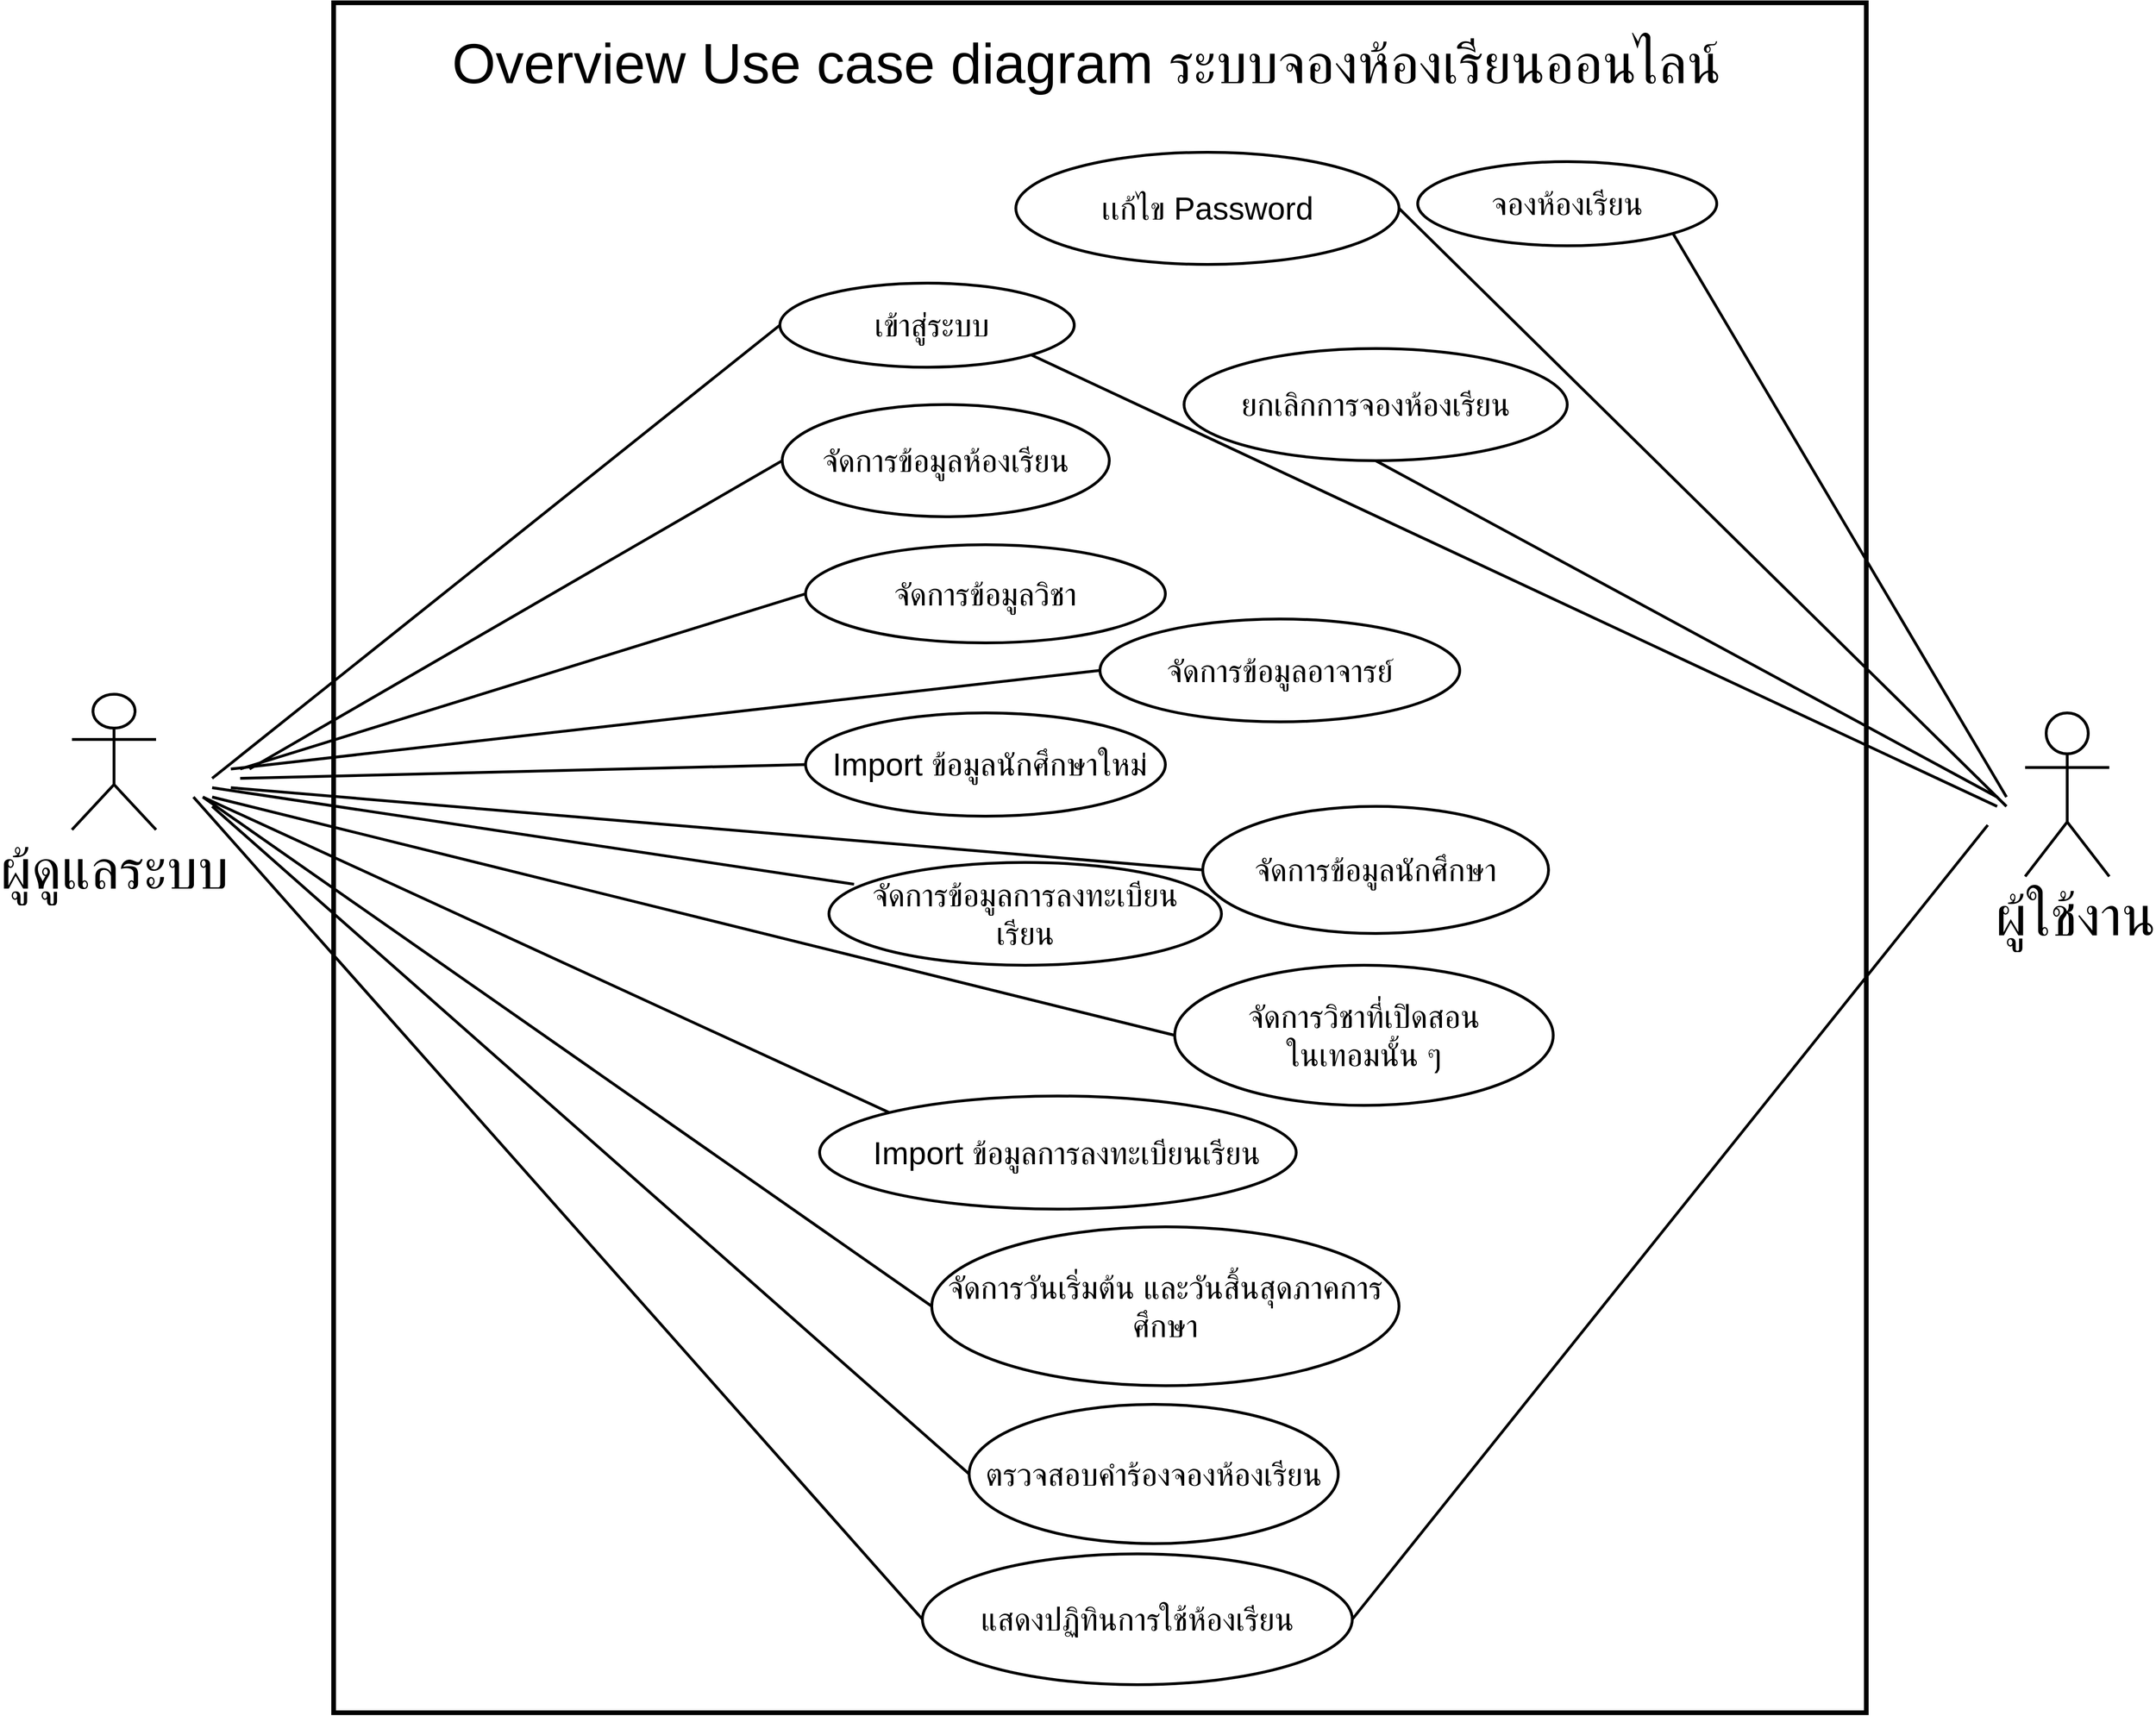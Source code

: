 <mxfile version="21.6.8" type="device">
  <diagram id="C5RBs43oDa-KdzZeNtuy" name="Page-1">
    <mxGraphModel dx="3148" dy="1738" grid="1" gridSize="10" guides="1" tooltips="1" connect="1" arrows="1" fold="1" page="1" pageScale="1" pageWidth="827" pageHeight="1169" math="0" shadow="0">
      <root>
        <mxCell id="WIyWlLk6GJQsqaUBKTNV-0" />
        <mxCell id="WIyWlLk6GJQsqaUBKTNV-1" parent="WIyWlLk6GJQsqaUBKTNV-0" />
        <mxCell id="xALUO3HwdJlkxT8yfgA3-319" value="" style="html=1;whiteSpace=wrap;strokeWidth=5;" parent="WIyWlLk6GJQsqaUBKTNV-1" vertex="1">
          <mxGeometry x="480" y="10" width="1640" height="1830" as="geometry" />
        </mxCell>
        <mxCell id="xALUO3HwdJlkxT8yfgA3-321" value="&lt;font style=&quot;font-size: 60px;&quot;&gt;ผู้ดูแลระบบ&lt;/font&gt;" style="shape=umlActor;verticalLabelPosition=bottom;verticalAlign=top;html=1;strokeWidth=3;" parent="WIyWlLk6GJQsqaUBKTNV-1" vertex="1">
          <mxGeometry x="200" y="750" width="90" height="145" as="geometry" />
        </mxCell>
        <mxCell id="xALUO3HwdJlkxT8yfgA3-324" value="&lt;font style=&quot;font-size: 34px;&quot;&gt;&amp;nbsp;เข้าสู่ระบบ&lt;/font&gt;" style="ellipse;whiteSpace=wrap;html=1;strokeWidth=3;" parent="WIyWlLk6GJQsqaUBKTNV-1" vertex="1">
          <mxGeometry x="957.5" y="310" width="315" height="90" as="geometry" />
        </mxCell>
        <mxCell id="xALUO3HwdJlkxT8yfgA3-330" value="&lt;font style=&quot;font-size: 34px;&quot;&gt;จัดการข้อมูลห้องเรียน&lt;/font&gt;" style="ellipse;whiteSpace=wrap;html=1;strokeWidth=3;" parent="WIyWlLk6GJQsqaUBKTNV-1" vertex="1">
          <mxGeometry x="960" y="440" width="350" height="120" as="geometry" />
        </mxCell>
        <mxCell id="xALUO3HwdJlkxT8yfgA3-331" value="&lt;font style=&quot;font-size: 34px;&quot;&gt;&amp;nbsp;Import ข้อมูลนักศึกษาใหม่&lt;/font&gt;" style="ellipse;whiteSpace=wrap;html=1;strokeWidth=3;" parent="WIyWlLk6GJQsqaUBKTNV-1" vertex="1">
          <mxGeometry x="985" y="770" width="385" height="110.5" as="geometry" />
        </mxCell>
        <mxCell id="xALUO3HwdJlkxT8yfgA3-333" value="&lt;font style=&quot;font-size: 60px;&quot;&gt;Overview Use case diagram ระบบจองห้องเรียนออนไลน์&lt;/font&gt;" style="text;html=1;align=center;verticalAlign=middle;resizable=0;points=[];autosize=1;" parent="WIyWlLk6GJQsqaUBKTNV-1" vertex="1">
          <mxGeometry x="560" y="30" width="1450" height="90" as="geometry" />
        </mxCell>
        <mxCell id="xALUO3HwdJlkxT8yfgA3-338" value="&lt;font style=&quot;font-size: 34px;&quot;&gt;&amp;nbsp; Import ข้อมูลการลงทะเบียนเรียน&lt;/font&gt;" style="ellipse;whiteSpace=wrap;html=1;strokeWidth=3;" parent="WIyWlLk6GJQsqaUBKTNV-1" vertex="1">
          <mxGeometry x="1000" y="1180" width="510" height="121" as="geometry" />
        </mxCell>
        <mxCell id="xALUO3HwdJlkxT8yfgA3-343" value="&lt;font style=&quot;font-size: 34px;&quot;&gt;จัดการวันเริ่มต้น และวันสิ้นสุดภาคการศึกษา&lt;/font&gt;" style="ellipse;whiteSpace=wrap;html=1;strokeWidth=3;" parent="WIyWlLk6GJQsqaUBKTNV-1" vertex="1">
          <mxGeometry x="1120" y="1320" width="500" height="170" as="geometry" />
        </mxCell>
        <mxCell id="xALUO3HwdJlkxT8yfgA3-344" value="&lt;font style=&quot;font-size: 34px;&quot;&gt;จัดการข้อมูลนักศึกษา&lt;/font&gt;" style="ellipse;whiteSpace=wrap;html=1;strokeWidth=3;" parent="WIyWlLk6GJQsqaUBKTNV-1" vertex="1">
          <mxGeometry x="1410" y="870" width="370" height="136" as="geometry" />
        </mxCell>
        <mxCell id="xALUO3HwdJlkxT8yfgA3-345" value="&lt;font style=&quot;font-size: 34px;&quot;&gt;จัดการข้อมูลอาจารย์&lt;/font&gt;" style="ellipse;whiteSpace=wrap;html=1;strokeWidth=3;" parent="WIyWlLk6GJQsqaUBKTNV-1" vertex="1">
          <mxGeometry x="1300" y="669.5" width="385" height="110" as="geometry" />
        </mxCell>
        <mxCell id="xALUO3HwdJlkxT8yfgA3-346" value="&lt;font style=&quot;font-size: 34px;&quot;&gt;จัดการข้อมูลวิชา&lt;/font&gt;" style="ellipse;whiteSpace=wrap;html=1;strokeWidth=3;" parent="WIyWlLk6GJQsqaUBKTNV-1" vertex="1">
          <mxGeometry x="985" y="590" width="385" height="105" as="geometry" />
        </mxCell>
        <mxCell id="xALUO3HwdJlkxT8yfgA3-348" value="&lt;font style=&quot;font-size: 34px;&quot;&gt;แสดงปฏิทินการใช้ห้องเรียน&lt;/font&gt;" style="ellipse;whiteSpace=wrap;html=1;strokeWidth=3;" parent="WIyWlLk6GJQsqaUBKTNV-1" vertex="1">
          <mxGeometry x="1110" y="1670" width="460" height="140" as="geometry" />
        </mxCell>
        <mxCell id="xALUO3HwdJlkxT8yfgA3-350" value="&lt;font style=&quot;font-size: 34px;&quot;&gt;จัดการวิชาที่เปิดสอน&lt;br&gt;ในเทอมนั้น ๆ&lt;/font&gt;" style="ellipse;whiteSpace=wrap;html=1;strokeWidth=3;" parent="WIyWlLk6GJQsqaUBKTNV-1" vertex="1">
          <mxGeometry x="1380" y="1040" width="405" height="150" as="geometry" />
        </mxCell>
        <mxCell id="xALUO3HwdJlkxT8yfgA3-351" value="&lt;font style=&quot;font-size: 34px;&quot;&gt; จัดการข้อมูลการลงทะเบียน&lt;br&gt;เรียน&lt;br&gt;&lt;/font&gt;" style="ellipse;whiteSpace=wrap;html=1;strokeWidth=3;" parent="WIyWlLk6GJQsqaUBKTNV-1" vertex="1">
          <mxGeometry x="1010" y="930" width="420" height="110" as="geometry" />
        </mxCell>
        <mxCell id="xALUO3HwdJlkxT8yfgA3-361" value="" style="endArrow=none;html=1;rounded=0;entryX=0;entryY=0.5;entryDx=0;entryDy=0;strokeWidth=3;" parent="WIyWlLk6GJQsqaUBKTNV-1" target="xALUO3HwdJlkxT8yfgA3-324" edge="1">
          <mxGeometry width="50" height="50" relative="1" as="geometry">
            <mxPoint x="350" y="840" as="sourcePoint" />
            <mxPoint x="770" y="390" as="targetPoint" />
          </mxGeometry>
        </mxCell>
        <mxCell id="xALUO3HwdJlkxT8yfgA3-370" value="" style="endArrow=none;html=1;rounded=0;entryX=0;entryY=0.5;entryDx=0;entryDy=0;strokeWidth=3;" parent="WIyWlLk6GJQsqaUBKTNV-1" target="xALUO3HwdJlkxT8yfgA3-330" edge="1">
          <mxGeometry width="50" height="50" relative="1" as="geometry">
            <mxPoint x="390" y="830" as="sourcePoint" />
            <mxPoint x="710" y="465" as="targetPoint" />
          </mxGeometry>
        </mxCell>
        <mxCell id="xALUO3HwdJlkxT8yfgA3-371" value="" style="endArrow=none;html=1;rounded=0;entryX=0;entryY=0;entryDx=0;entryDy=0;strokeWidth=3;" parent="WIyWlLk6GJQsqaUBKTNV-1" target="xALUO3HwdJlkxT8yfgA3-338" edge="1">
          <mxGeometry width="50" height="50" relative="1" as="geometry">
            <mxPoint x="340" y="860" as="sourcePoint" />
            <mxPoint x="995" y="595" as="targetPoint" />
          </mxGeometry>
        </mxCell>
        <mxCell id="xALUO3HwdJlkxT8yfgA3-372" value="" style="endArrow=none;html=1;rounded=0;entryX=0;entryY=0.5;entryDx=0;entryDy=0;strokeWidth=3;" parent="WIyWlLk6GJQsqaUBKTNV-1" target="xALUO3HwdJlkxT8yfgA3-346" edge="1">
          <mxGeometry width="50" height="50" relative="1" as="geometry">
            <mxPoint x="380" y="830" as="sourcePoint" />
            <mxPoint x="1005" y="605" as="targetPoint" />
          </mxGeometry>
        </mxCell>
        <mxCell id="xALUO3HwdJlkxT8yfgA3-374" value="" style="endArrow=none;html=1;rounded=0;entryX=0;entryY=0.5;entryDx=0;entryDy=0;strokeWidth=3;" parent="WIyWlLk6GJQsqaUBKTNV-1" target="xALUO3HwdJlkxT8yfgA3-345" edge="1">
          <mxGeometry width="50" height="50" relative="1" as="geometry">
            <mxPoint x="370" y="830" as="sourcePoint" />
            <mxPoint x="695" y="775" as="targetPoint" />
          </mxGeometry>
        </mxCell>
        <mxCell id="xALUO3HwdJlkxT8yfgA3-375" value="" style="endArrow=none;html=1;rounded=0;entryX=0;entryY=0.5;entryDx=0;entryDy=0;strokeWidth=3;" parent="WIyWlLk6GJQsqaUBKTNV-1" target="xALUO3HwdJlkxT8yfgA3-331" edge="1">
          <mxGeometry width="50" height="50" relative="1" as="geometry">
            <mxPoint x="380" y="840" as="sourcePoint" />
            <mxPoint x="705" y="785" as="targetPoint" />
          </mxGeometry>
        </mxCell>
        <mxCell id="xALUO3HwdJlkxT8yfgA3-376" value="" style="endArrow=none;html=1;rounded=0;entryX=0;entryY=0.5;entryDx=0;entryDy=0;strokeWidth=3;" parent="WIyWlLk6GJQsqaUBKTNV-1" target="xALUO3HwdJlkxT8yfgA3-344" edge="1">
          <mxGeometry width="50" height="50" relative="1" as="geometry">
            <mxPoint x="370" y="850" as="sourcePoint" />
            <mxPoint x="700" y="905" as="targetPoint" />
          </mxGeometry>
        </mxCell>
        <mxCell id="xALUO3HwdJlkxT8yfgA3-378" value="" style="endArrow=none;html=1;rounded=0;entryX=0.064;entryY=0.212;entryDx=0;entryDy=0;entryPerimeter=0;strokeWidth=3;" parent="WIyWlLk6GJQsqaUBKTNV-1" target="xALUO3HwdJlkxT8yfgA3-351" edge="1">
          <mxGeometry width="50" height="50" relative="1" as="geometry">
            <mxPoint x="350" y="850" as="sourcePoint" />
            <mxPoint x="975" y="960" as="targetPoint" />
          </mxGeometry>
        </mxCell>
        <mxCell id="xALUO3HwdJlkxT8yfgA3-380" value="" style="endArrow=none;html=1;rounded=0;entryX=0;entryY=0.5;entryDx=0;entryDy=0;strokeWidth=3;" parent="WIyWlLk6GJQsqaUBKTNV-1" target="xALUO3HwdJlkxT8yfgA3-350" edge="1">
          <mxGeometry width="50" height="50" relative="1" as="geometry">
            <mxPoint x="350" y="860" as="sourcePoint" />
            <mxPoint x="700" y="1158" as="targetPoint" />
          </mxGeometry>
        </mxCell>
        <mxCell id="xALUO3HwdJlkxT8yfgA3-382" value="" style="endArrow=none;html=1;rounded=0;entryX=0;entryY=0.5;entryDx=0;entryDy=0;strokeWidth=3;" parent="WIyWlLk6GJQsqaUBKTNV-1" target="xALUO3HwdJlkxT8yfgA3-343" edge="1">
          <mxGeometry width="50" height="50" relative="1" as="geometry">
            <mxPoint x="340" y="860" as="sourcePoint" />
            <mxPoint x="647" y="1300" as="targetPoint" />
          </mxGeometry>
        </mxCell>
        <mxCell id="xALUO3HwdJlkxT8yfgA3-385" value="" style="endArrow=none;html=1;rounded=0;entryX=0;entryY=0.5;entryDx=0;entryDy=0;strokeWidth=3;" parent="WIyWlLk6GJQsqaUBKTNV-1" target="xALUO3HwdJlkxT8yfgA3-348" edge="1">
          <mxGeometry width="50" height="50" relative="1" as="geometry">
            <mxPoint x="330" y="860" as="sourcePoint" />
            <mxPoint x="647" y="1420" as="targetPoint" />
          </mxGeometry>
        </mxCell>
        <mxCell id="xALUO3HwdJlkxT8yfgA3-391" value="&lt;font style=&quot;font-size: 60px;&quot;&gt;&amp;nbsp;ผู้ใช้งาน&lt;/font&gt;" style="shape=umlActor;verticalLabelPosition=bottom;verticalAlign=top;html=1;strokeWidth=3;" parent="WIyWlLk6GJQsqaUBKTNV-1" vertex="1">
          <mxGeometry x="2290" y="770" width="90" height="175" as="geometry" />
        </mxCell>
        <mxCell id="xALUO3HwdJlkxT8yfgA3-392" value="&lt;font style=&quot;font-size: 34px;&quot;&gt;จองห้องเรียน&lt;/font&gt;" style="ellipse;whiteSpace=wrap;html=1;strokeWidth=3;" parent="WIyWlLk6GJQsqaUBKTNV-1" vertex="1">
          <mxGeometry x="1640" y="180" width="320" height="90" as="geometry" />
        </mxCell>
        <mxCell id="xALUO3HwdJlkxT8yfgA3-393" value="&lt;font style=&quot;font-size: 34px;&quot;&gt;ยกเลิกการจองห้องเรียน&lt;/font&gt;" style="ellipse;whiteSpace=wrap;html=1;strokeWidth=3;" parent="WIyWlLk6GJQsqaUBKTNV-1" vertex="1">
          <mxGeometry x="1390" y="380" width="410" height="120" as="geometry" />
        </mxCell>
        <mxCell id="xALUO3HwdJlkxT8yfgA3-401" value="" style="endArrow=none;html=1;rounded=0;exitX=1;exitY=1;exitDx=0;exitDy=0;strokeWidth=3;" parent="WIyWlLk6GJQsqaUBKTNV-1" source="xALUO3HwdJlkxT8yfgA3-392" edge="1">
          <mxGeometry width="50" height="50" relative="1" as="geometry">
            <mxPoint x="1245" y="670" as="sourcePoint" />
            <mxPoint x="2270" y="860" as="targetPoint" />
          </mxGeometry>
        </mxCell>
        <mxCell id="xALUO3HwdJlkxT8yfgA3-404" value="" style="endArrow=none;html=1;rounded=0;exitX=1;exitY=1;exitDx=0;exitDy=0;strokeWidth=3;" parent="WIyWlLk6GJQsqaUBKTNV-1" source="xALUO3HwdJlkxT8yfgA3-324" edge="1">
          <mxGeometry width="50" height="50" relative="1" as="geometry">
            <mxPoint x="1349" y="220" as="sourcePoint" />
            <mxPoint x="2260" y="870" as="targetPoint" />
          </mxGeometry>
        </mxCell>
        <mxCell id="xALUO3HwdJlkxT8yfgA3-405" value="" style="endArrow=none;html=1;rounded=0;exitX=0.5;exitY=1;exitDx=0;exitDy=0;strokeWidth=3;" parent="WIyWlLk6GJQsqaUBKTNV-1" source="xALUO3HwdJlkxT8yfgA3-393" edge="1">
          <mxGeometry width="50" height="50" relative="1" as="geometry">
            <mxPoint x="1135" y="370" as="sourcePoint" />
            <mxPoint x="2260" y="860" as="targetPoint" />
          </mxGeometry>
        </mxCell>
        <mxCell id="xALUO3HwdJlkxT8yfgA3-406" value="" style="endArrow=none;html=1;rounded=0;exitX=1;exitY=0.5;exitDx=0;exitDy=0;strokeWidth=3;" parent="WIyWlLk6GJQsqaUBKTNV-1" source="xALUO3HwdJlkxT8yfgA3-348" edge="1">
          <mxGeometry width="50" height="50" relative="1" as="geometry">
            <mxPoint x="1555" y="570" as="sourcePoint" />
            <mxPoint x="2250" y="890" as="targetPoint" />
          </mxGeometry>
        </mxCell>
        <mxCell id="b9DNksamteSVhxXWaYHM-0" value="&lt;font style=&quot;font-size: 34px;&quot;&gt;ตรวจสอบคำร้องจองห้องเรียน&lt;/font&gt;" style="ellipse;whiteSpace=wrap;html=1;strokeWidth=3;" parent="WIyWlLk6GJQsqaUBKTNV-1" vertex="1">
          <mxGeometry x="1160" y="1510" width="395" height="149" as="geometry" />
        </mxCell>
        <mxCell id="b9DNksamteSVhxXWaYHM-1" value="" style="endArrow=none;html=1;rounded=0;entryX=0;entryY=0.5;entryDx=0;entryDy=0;strokeWidth=3;" parent="WIyWlLk6GJQsqaUBKTNV-1" target="b9DNksamteSVhxXWaYHM-0" edge="1">
          <mxGeometry width="50" height="50" relative="1" as="geometry">
            <mxPoint x="350" y="870" as="sourcePoint" />
            <mxPoint x="1130" y="1415" as="targetPoint" />
          </mxGeometry>
        </mxCell>
        <mxCell id="b9DNksamteSVhxXWaYHM-2" value="&lt;font style=&quot;font-size: 34px;&quot;&gt;&lt;font style=&quot;border-color: var(--border-color); font-size: 34px;&quot;&gt;เเก้ไข&amp;nbsp;&lt;/font&gt;Password&lt;/font&gt;" style="ellipse;whiteSpace=wrap;html=1;strokeWidth=3;" parent="WIyWlLk6GJQsqaUBKTNV-1" vertex="1">
          <mxGeometry x="1210" y="170" width="410" height="120" as="geometry" />
        </mxCell>
        <mxCell id="b9DNksamteSVhxXWaYHM-3" value="" style="endArrow=none;html=1;rounded=0;exitX=1;exitY=0.5;exitDx=0;exitDy=0;strokeWidth=3;" parent="WIyWlLk6GJQsqaUBKTNV-1" source="b9DNksamteSVhxXWaYHM-2" edge="1">
          <mxGeometry width="50" height="50" relative="1" as="geometry">
            <mxPoint x="1655" y="500" as="sourcePoint" />
            <mxPoint x="2270" y="870" as="targetPoint" />
          </mxGeometry>
        </mxCell>
      </root>
    </mxGraphModel>
  </diagram>
</mxfile>
